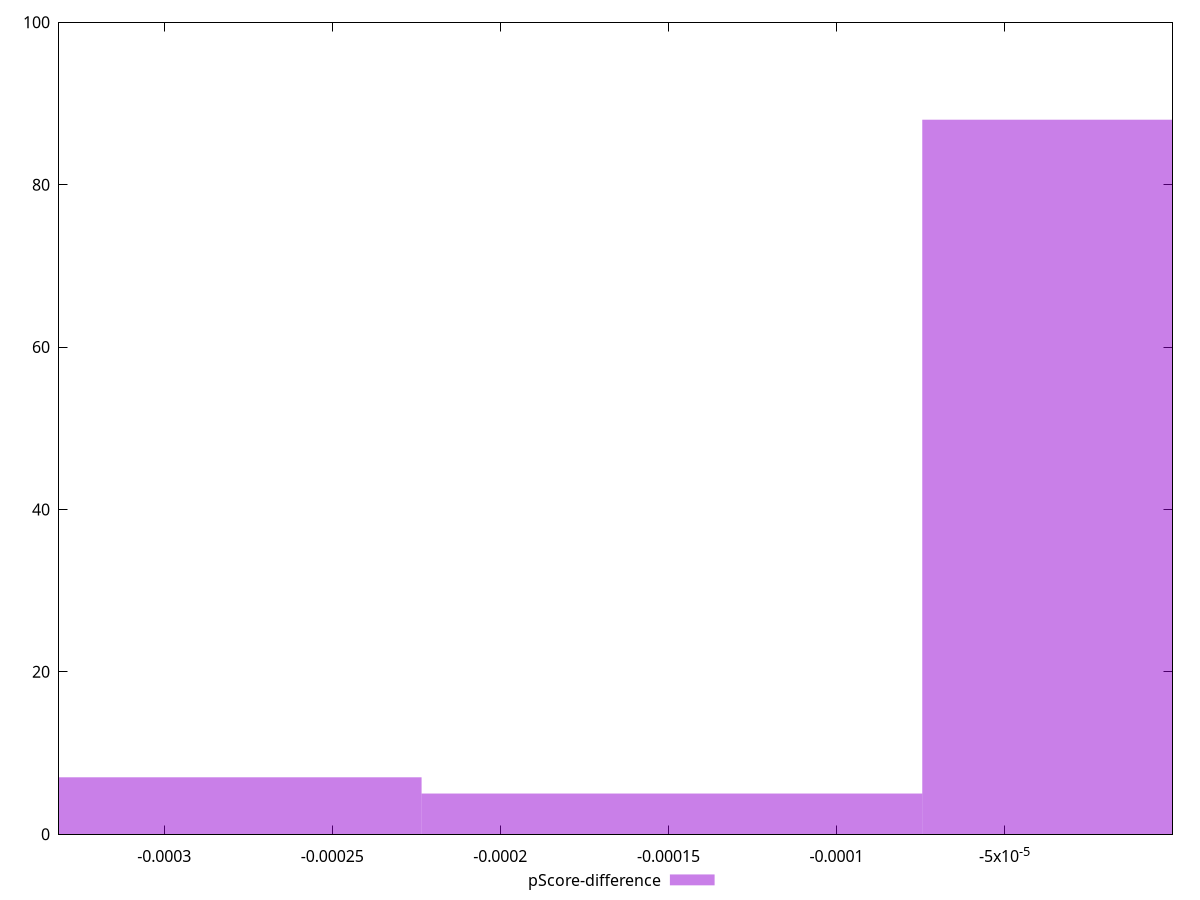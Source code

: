 reset

$pScoreDifference <<EOF
0 88
-0.0002978871082866932 7
-0.0001489435541433466 5
EOF

set key outside below
set boxwidth 0.0001489435541433466
set xrange [-0.0003312735298882652:-3.5865703518211944e-8]
set yrange [0:100]
set trange [0:100]
set style fill transparent solid 0.5 noborder
set terminal svg size 640, 490 enhanced background rgb 'white'
set output "reports/report_00032_2021-02-25T10-28-15.087Z/max-potential-fid/samples/card/pScore-difference/histogram.svg"

plot $pScoreDifference title "pScore-difference" with boxes

reset
